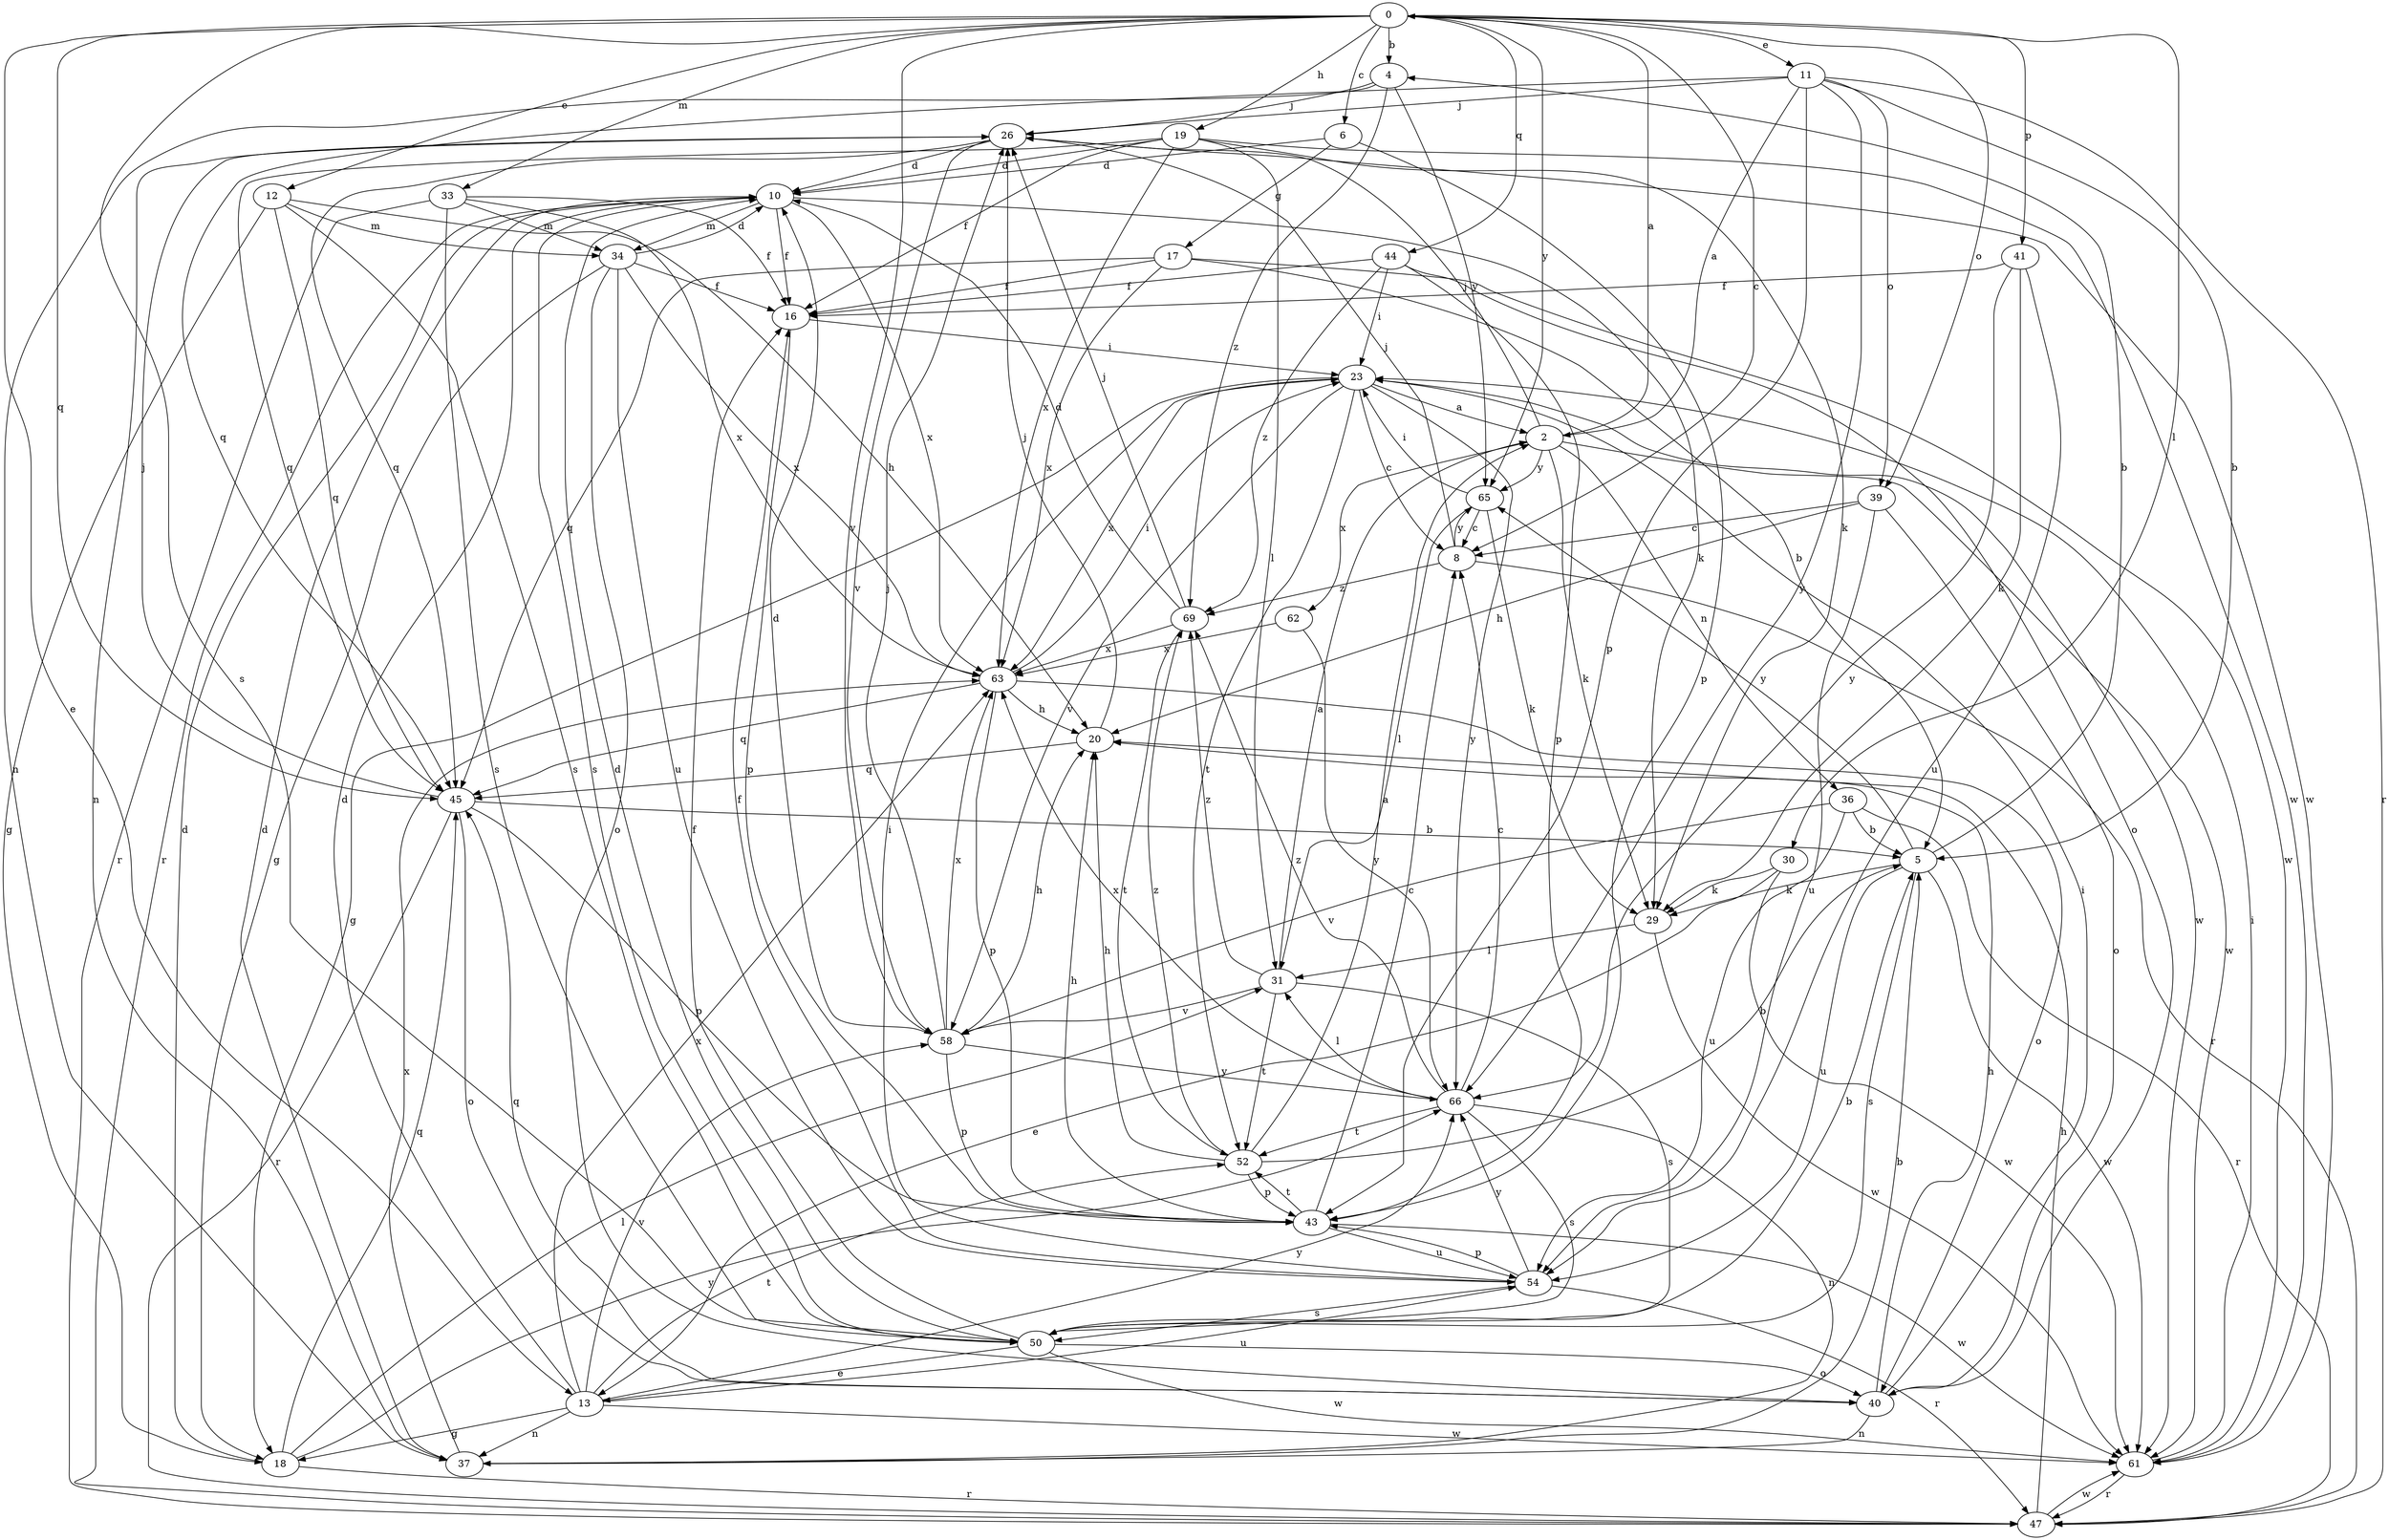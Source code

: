 strict digraph  {
0;
2;
4;
5;
6;
8;
10;
11;
12;
13;
16;
17;
18;
19;
20;
23;
26;
29;
30;
31;
33;
34;
36;
37;
39;
40;
41;
43;
44;
45;
47;
50;
52;
54;
58;
61;
62;
63;
65;
66;
69;
0 -> 4  [label=b];
0 -> 6  [label=c];
0 -> 8  [label=c];
0 -> 11  [label=e];
0 -> 12  [label=e];
0 -> 13  [label=e];
0 -> 19  [label=h];
0 -> 30  [label=l];
0 -> 33  [label=m];
0 -> 39  [label=o];
0 -> 41  [label=p];
0 -> 44  [label=q];
0 -> 45  [label=q];
0 -> 50  [label=s];
0 -> 58  [label=v];
0 -> 65  [label=y];
2 -> 0  [label=a];
2 -> 26  [label=j];
2 -> 29  [label=k];
2 -> 36  [label=n];
2 -> 61  [label=w];
2 -> 62  [label=x];
2 -> 65  [label=y];
4 -> 26  [label=j];
4 -> 37  [label=n];
4 -> 65  [label=y];
4 -> 69  [label=z];
5 -> 4  [label=b];
5 -> 29  [label=k];
5 -> 50  [label=s];
5 -> 54  [label=u];
5 -> 61  [label=w];
5 -> 65  [label=y];
6 -> 10  [label=d];
6 -> 17  [label=g];
6 -> 43  [label=p];
8 -> 26  [label=j];
8 -> 47  [label=r];
8 -> 65  [label=y];
8 -> 69  [label=z];
10 -> 16  [label=f];
10 -> 29  [label=k];
10 -> 34  [label=m];
10 -> 47  [label=r];
10 -> 50  [label=s];
10 -> 63  [label=x];
11 -> 2  [label=a];
11 -> 5  [label=b];
11 -> 26  [label=j];
11 -> 39  [label=o];
11 -> 43  [label=p];
11 -> 45  [label=q];
11 -> 47  [label=r];
11 -> 66  [label=y];
12 -> 18  [label=g];
12 -> 20  [label=h];
12 -> 34  [label=m];
12 -> 45  [label=q];
12 -> 50  [label=s];
13 -> 10  [label=d];
13 -> 18  [label=g];
13 -> 37  [label=n];
13 -> 52  [label=t];
13 -> 54  [label=u];
13 -> 58  [label=v];
13 -> 61  [label=w];
13 -> 63  [label=x];
13 -> 66  [label=y];
16 -> 23  [label=i];
16 -> 43  [label=p];
17 -> 5  [label=b];
17 -> 16  [label=f];
17 -> 45  [label=q];
17 -> 61  [label=w];
17 -> 63  [label=x];
18 -> 10  [label=d];
18 -> 31  [label=l];
18 -> 45  [label=q];
18 -> 47  [label=r];
18 -> 66  [label=y];
19 -> 10  [label=d];
19 -> 16  [label=f];
19 -> 29  [label=k];
19 -> 31  [label=l];
19 -> 45  [label=q];
19 -> 61  [label=w];
19 -> 63  [label=x];
20 -> 26  [label=j];
20 -> 45  [label=q];
23 -> 2  [label=a];
23 -> 8  [label=c];
23 -> 18  [label=g];
23 -> 52  [label=t];
23 -> 58  [label=v];
23 -> 61  [label=w];
23 -> 63  [label=x];
23 -> 66  [label=y];
26 -> 10  [label=d];
26 -> 37  [label=n];
26 -> 45  [label=q];
26 -> 58  [label=v];
26 -> 61  [label=w];
29 -> 31  [label=l];
29 -> 61  [label=w];
30 -> 13  [label=e];
30 -> 29  [label=k];
30 -> 61  [label=w];
31 -> 2  [label=a];
31 -> 50  [label=s];
31 -> 52  [label=t];
31 -> 58  [label=v];
31 -> 69  [label=z];
33 -> 16  [label=f];
33 -> 34  [label=m];
33 -> 47  [label=r];
33 -> 50  [label=s];
33 -> 63  [label=x];
34 -> 10  [label=d];
34 -> 16  [label=f];
34 -> 18  [label=g];
34 -> 40  [label=o];
34 -> 54  [label=u];
34 -> 63  [label=x];
36 -> 5  [label=b];
36 -> 47  [label=r];
36 -> 54  [label=u];
36 -> 58  [label=v];
37 -> 5  [label=b];
37 -> 10  [label=d];
37 -> 63  [label=x];
39 -> 8  [label=c];
39 -> 20  [label=h];
39 -> 40  [label=o];
39 -> 54  [label=u];
40 -> 20  [label=h];
40 -> 23  [label=i];
40 -> 37  [label=n];
40 -> 45  [label=q];
41 -> 16  [label=f];
41 -> 29  [label=k];
41 -> 54  [label=u];
41 -> 66  [label=y];
43 -> 8  [label=c];
43 -> 20  [label=h];
43 -> 52  [label=t];
43 -> 54  [label=u];
43 -> 61  [label=w];
44 -> 16  [label=f];
44 -> 23  [label=i];
44 -> 40  [label=o];
44 -> 43  [label=p];
44 -> 69  [label=z];
45 -> 5  [label=b];
45 -> 26  [label=j];
45 -> 40  [label=o];
45 -> 43  [label=p];
45 -> 47  [label=r];
47 -> 20  [label=h];
47 -> 61  [label=w];
50 -> 5  [label=b];
50 -> 10  [label=d];
50 -> 13  [label=e];
50 -> 16  [label=f];
50 -> 40  [label=o];
50 -> 61  [label=w];
52 -> 2  [label=a];
52 -> 5  [label=b];
52 -> 20  [label=h];
52 -> 43  [label=p];
52 -> 69  [label=z];
54 -> 16  [label=f];
54 -> 23  [label=i];
54 -> 43  [label=p];
54 -> 47  [label=r];
54 -> 50  [label=s];
54 -> 66  [label=y];
58 -> 10  [label=d];
58 -> 20  [label=h];
58 -> 26  [label=j];
58 -> 43  [label=p];
58 -> 63  [label=x];
58 -> 66  [label=y];
61 -> 23  [label=i];
61 -> 47  [label=r];
62 -> 63  [label=x];
62 -> 66  [label=y];
63 -> 20  [label=h];
63 -> 23  [label=i];
63 -> 40  [label=o];
63 -> 43  [label=p];
63 -> 45  [label=q];
65 -> 8  [label=c];
65 -> 23  [label=i];
65 -> 29  [label=k];
65 -> 31  [label=l];
66 -> 8  [label=c];
66 -> 31  [label=l];
66 -> 37  [label=n];
66 -> 50  [label=s];
66 -> 52  [label=t];
66 -> 63  [label=x];
66 -> 69  [label=z];
69 -> 10  [label=d];
69 -> 26  [label=j];
69 -> 52  [label=t];
69 -> 63  [label=x];
}
